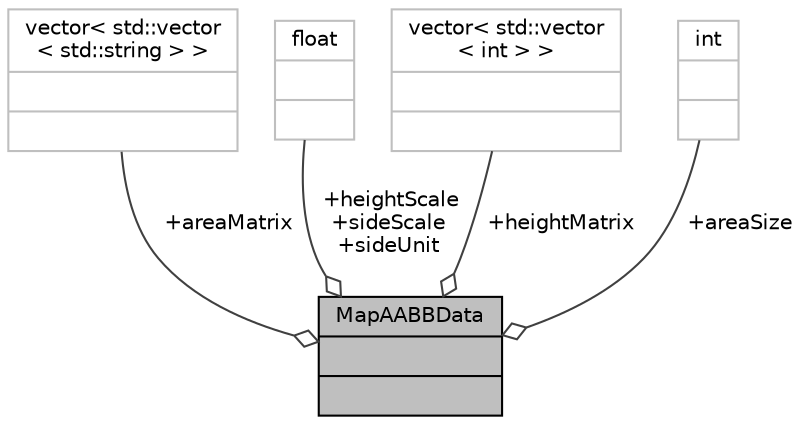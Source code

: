 digraph "MapAABBData"
{
 // LATEX_PDF_SIZE
  edge [fontname="Helvetica",fontsize="10",labelfontname="Helvetica",labelfontsize="10"];
  node [fontname="Helvetica",fontsize="10",shape=record];
  Node1 [label="{MapAABBData\n||}",height=0.2,width=0.4,color="black", fillcolor="grey75", style="filled", fontcolor="black",tooltip="Helper struct to store all the data necessary for creating a map AABB tree."];
  Node2 -> Node1 [color="grey25",fontsize="10",style="solid",label=" +areaMatrix" ,arrowhead="odiamond",fontname="Helvetica"];
  Node2 [label="{vector\< std::vector\l\< std::string \> \>\n||}",height=0.2,width=0.4,color="grey75", fillcolor="white", style="filled",tooltip=" "];
  Node3 -> Node1 [color="grey25",fontsize="10",style="solid",label=" +heightScale\n+sideScale\n+sideUnit" ,arrowhead="odiamond",fontname="Helvetica"];
  Node3 [label="{float\n||}",height=0.2,width=0.4,color="grey75", fillcolor="white", style="filled",tooltip=" "];
  Node4 -> Node1 [color="grey25",fontsize="10",style="solid",label=" +heightMatrix" ,arrowhead="odiamond",fontname="Helvetica"];
  Node4 [label="{vector\< std::vector\l\< int \> \>\n||}",height=0.2,width=0.4,color="grey75", fillcolor="white", style="filled",tooltip=" "];
  Node5 -> Node1 [color="grey25",fontsize="10",style="solid",label=" +areaSize" ,arrowhead="odiamond",fontname="Helvetica"];
  Node5 [label="{int\n||}",height=0.2,width=0.4,color="grey75", fillcolor="white", style="filled",tooltip=" "];
}
